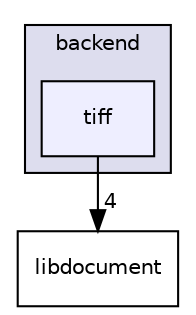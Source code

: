 digraph "evince-master/backend/tiff" {
  compound=true
  node [ fontsize="10", fontname="Helvetica"];
  edge [ labelfontsize="10", labelfontname="Helvetica"];
  subgraph clusterdir_df8aa77a9614fb61c4d7f3b0249f87b4 {
    graph [ bgcolor="#ddddee", pencolor="black", label="backend" fontname="Helvetica", fontsize="10", URL="dir_df8aa77a9614fb61c4d7f3b0249f87b4.html"]
  dir_f91c0c2ccd1873d3fde0d38a68adb014 [shape=box, label="tiff", style="filled", fillcolor="#eeeeff", pencolor="black", URL="dir_f91c0c2ccd1873d3fde0d38a68adb014.html"];
  }
  dir_8afe8fb5d511b91003daab0546f13589 [shape=box label="libdocument" URL="dir_8afe8fb5d511b91003daab0546f13589.html"];
  dir_f91c0c2ccd1873d3fde0d38a68adb014->dir_8afe8fb5d511b91003daab0546f13589 [headlabel="4", labeldistance=1.5 headhref="dir_000008_000014.html"];
}
